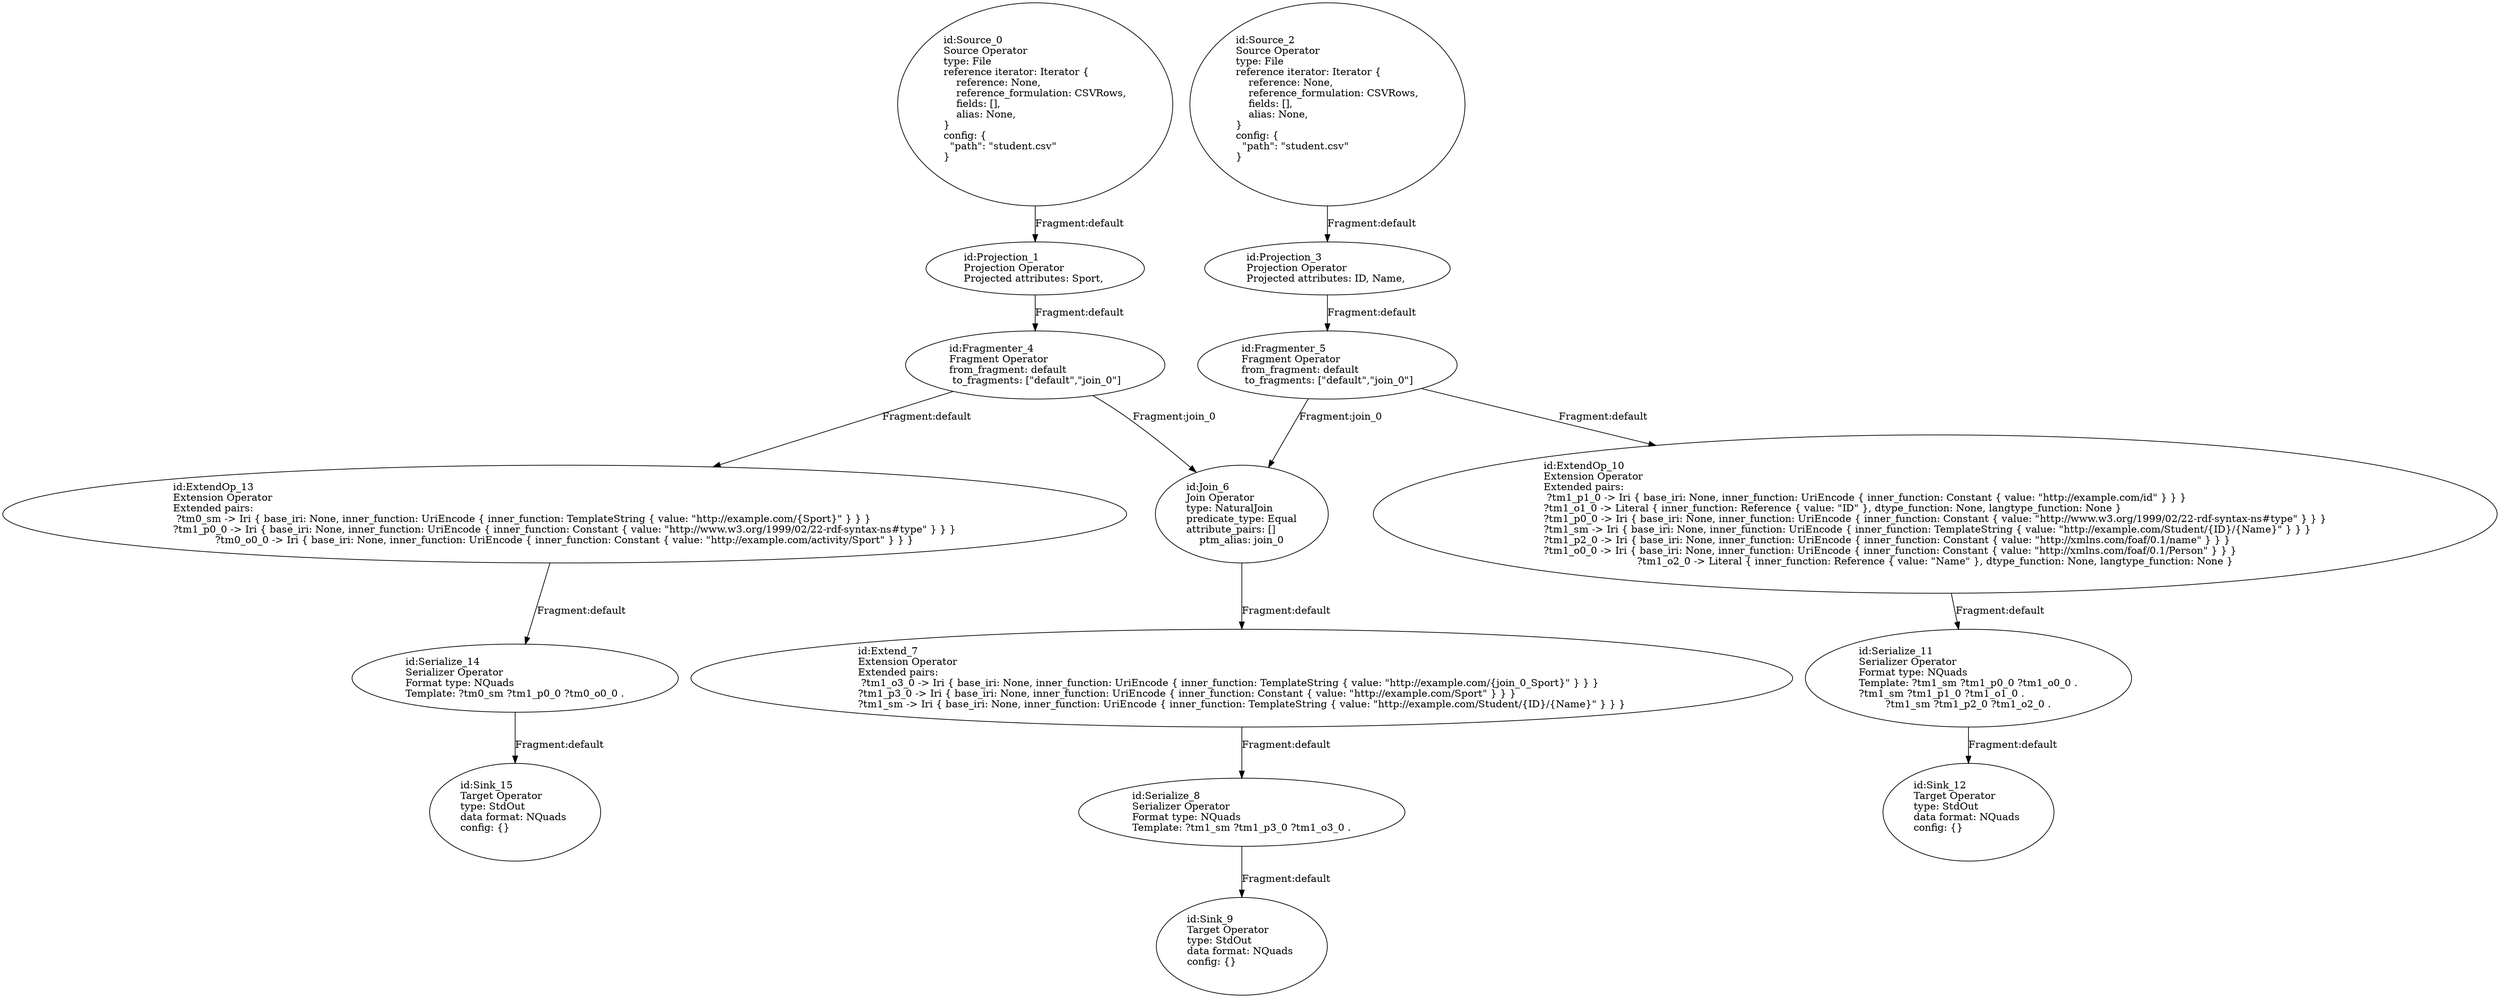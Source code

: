 digraph {
    0 [ label = "id:Source_0 \lSource Operator\ltype: File \lreference iterator: Iterator {\l    reference: None,\l    reference_formulation: CSVRows,\l    fields: [],\l    alias: None,\l} \lconfig: {\l  \"path\": \"student.csv\"\l}\l             " ]
    1 [ label = "id:Projection_1 \lProjection Operator\lProjected attributes: Sport, " ]
    2 [ label = "id:Source_2 \lSource Operator\ltype: File \lreference iterator: Iterator {\l    reference: None,\l    reference_formulation: CSVRows,\l    fields: [],\l    alias: None,\l} \lconfig: {\l  \"path\": \"student.csv\"\l}\l             " ]
    3 [ label = "id:Projection_3 \lProjection Operator\lProjected attributes: ID, Name, " ]
    4 [ label = "id:Fragmenter_4 \lFragment Operator\lfrom_fragment: default \l to_fragments: [\"default\",\"join_0\"]" ]
    5 [ label = "id:Fragmenter_5 \lFragment Operator\lfrom_fragment: default \l to_fragments: [\"default\",\"join_0\"]" ]
    6 [ label = "id:Join_6 \lJoin Operator\ltype: NaturalJoin\lpredicate_type: Equal\lattribute_pairs: []\lptm_alias: join_0" ]
    7 [ label = "id:Extend_7 \lExtension Operator\lExtended pairs: \l ?tm1_o3_0 -> Iri { base_iri: None, inner_function: UriEncode { inner_function: TemplateString { value: \"http://example.com/{join_0_Sport}\" } } }\l?tm1_p3_0 -> Iri { base_iri: None, inner_function: UriEncode { inner_function: Constant { value: \"http://example.com/Sport\" } } }\l?tm1_sm -> Iri { base_iri: None, inner_function: UriEncode { inner_function: TemplateString { value: \"http://example.com/Student/{ID}/{Name}\" } } }" ]
    8 [ label = "id:Serialize_8 \lSerializer Operator\lFormat type: NQuads\lTemplate: ?tm1_sm ?tm1_p3_0 ?tm1_o3_0 ." ]
    9 [ label = "id:Sink_9 \lTarget Operator\ltype: StdOut \ldata format: NQuads \lconfig: {}\l             " ]
    10 [ label = "id:ExtendOp_10 \lExtension Operator\lExtended pairs: \l ?tm1_p1_0 -> Iri { base_iri: None, inner_function: UriEncode { inner_function: Constant { value: \"http://example.com/id\" } } }\l?tm1_o1_0 -> Literal { inner_function: Reference { value: \"ID\" }, dtype_function: None, langtype_function: None }\l?tm1_p0_0 -> Iri { base_iri: None, inner_function: UriEncode { inner_function: Constant { value: \"http://www.w3.org/1999/02/22-rdf-syntax-ns#type\" } } }\l?tm1_sm -> Iri { base_iri: None, inner_function: UriEncode { inner_function: TemplateString { value: \"http://example.com/Student/{ID}/{Name}\" } } }\l?tm1_p2_0 -> Iri { base_iri: None, inner_function: UriEncode { inner_function: Constant { value: \"http://xmlns.com/foaf/0.1/name\" } } }\l?tm1_o0_0 -> Iri { base_iri: None, inner_function: UriEncode { inner_function: Constant { value: \"http://xmlns.com/foaf/0.1/Person\" } } }\l?tm1_o2_0 -> Literal { inner_function: Reference { value: \"Name\" }, dtype_function: None, langtype_function: None }" ]
    11 [ label = "id:Serialize_11 \lSerializer Operator\lFormat type: NQuads\lTemplate: ?tm1_sm ?tm1_p0_0 ?tm1_o0_0 .\l?tm1_sm ?tm1_p1_0 ?tm1_o1_0 .\l?tm1_sm ?tm1_p2_0 ?tm1_o2_0 ." ]
    12 [ label = "id:Sink_12 \lTarget Operator\ltype: StdOut \ldata format: NQuads \lconfig: {}\l             " ]
    13 [ label = "id:ExtendOp_13 \lExtension Operator\lExtended pairs: \l ?tm0_sm -> Iri { base_iri: None, inner_function: UriEncode { inner_function: TemplateString { value: \"http://example.com/{Sport}\" } } }\l?tm1_p0_0 -> Iri { base_iri: None, inner_function: UriEncode { inner_function: Constant { value: \"http://www.w3.org/1999/02/22-rdf-syntax-ns#type\" } } }\l?tm0_o0_0 -> Iri { base_iri: None, inner_function: UriEncode { inner_function: Constant { value: \"http://example.com/activity/Sport\" } } }" ]
    14 [ label = "id:Serialize_14 \lSerializer Operator\lFormat type: NQuads\lTemplate: ?tm0_sm ?tm1_p0_0 ?tm0_o0_0 ." ]
    15 [ label = "id:Sink_15 \lTarget Operator\ltype: StdOut \ldata format: NQuads \lconfig: {}\l             " ]
    0 -> 1 [ label = "Fragment:default" ]
    2 -> 3 [ label = "Fragment:default" ]
    1 -> 4 [ label = "Fragment:default" ]
    3 -> 5 [ label = "Fragment:default" ]
    5 -> 6 [ label = "Fragment:join_0" ]
    4 -> 6 [ label = "Fragment:join_0" ]
    6 -> 7 [ label = "Fragment:default" ]
    7 -> 8 [ label = "Fragment:default" ]
    8 -> 9 [ label = "Fragment:default" ]
    5 -> 10 [ label = "Fragment:default" ]
    10 -> 11 [ label = "Fragment:default" ]
    11 -> 12 [ label = "Fragment:default" ]
    4 -> 13 [ label = "Fragment:default" ]
    13 -> 14 [ label = "Fragment:default" ]
    14 -> 15 [ label = "Fragment:default" ]
}
